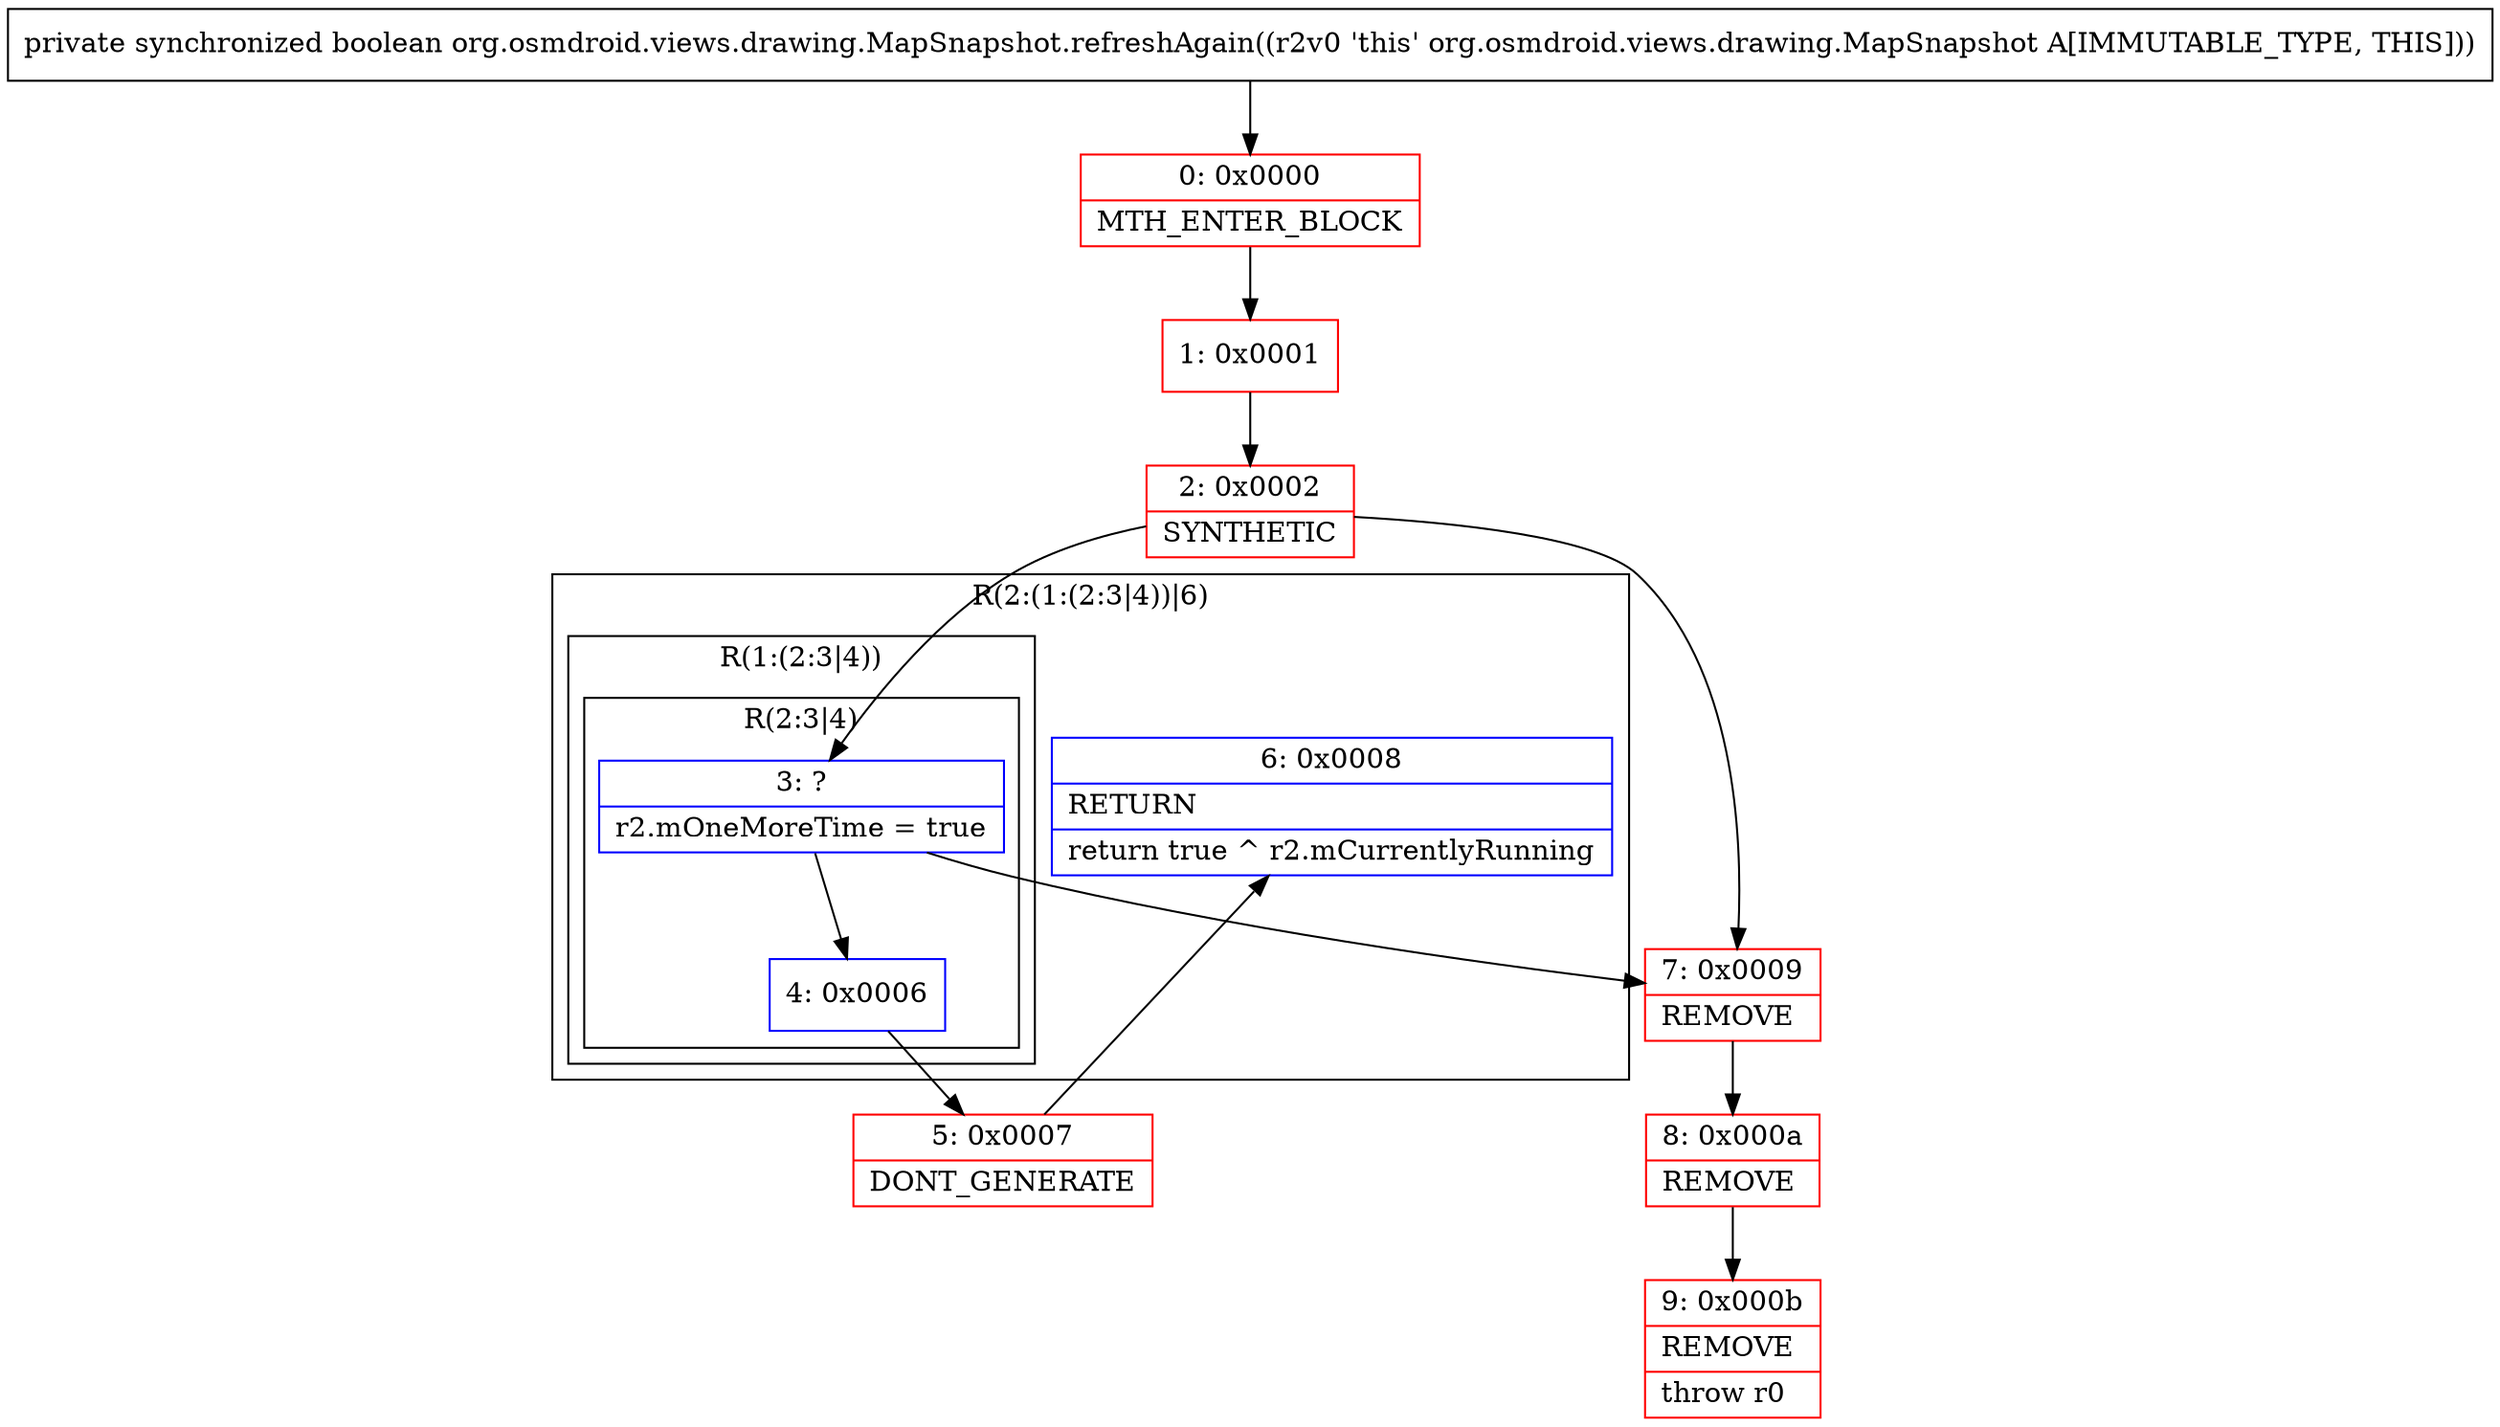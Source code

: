 digraph "CFG fororg.osmdroid.views.drawing.MapSnapshot.refreshAgain()Z" {
subgraph cluster_Region_2093602859 {
label = "R(2:(1:(2:3|4))|6)";
node [shape=record,color=blue];
subgraph cluster_Region_1878371328 {
label = "R(1:(2:3|4))";
node [shape=record,color=blue];
subgraph cluster_Region_2091314946 {
label = "R(2:3|4)";
node [shape=record,color=blue];
Node_3 [shape=record,label="{3\:\ ?|r2.mOneMoreTime = true\l}"];
Node_4 [shape=record,label="{4\:\ 0x0006}"];
}
}
Node_6 [shape=record,label="{6\:\ 0x0008|RETURN\l|return true ^ r2.mCurrentlyRunning\l}"];
}
Node_0 [shape=record,color=red,label="{0\:\ 0x0000|MTH_ENTER_BLOCK\l}"];
Node_1 [shape=record,color=red,label="{1\:\ 0x0001}"];
Node_2 [shape=record,color=red,label="{2\:\ 0x0002|SYNTHETIC\l}"];
Node_5 [shape=record,color=red,label="{5\:\ 0x0007|DONT_GENERATE\l}"];
Node_7 [shape=record,color=red,label="{7\:\ 0x0009|REMOVE\l}"];
Node_8 [shape=record,color=red,label="{8\:\ 0x000a|REMOVE\l}"];
Node_9 [shape=record,color=red,label="{9\:\ 0x000b|REMOVE\l|throw r0\l}"];
MethodNode[shape=record,label="{private synchronized boolean org.osmdroid.views.drawing.MapSnapshot.refreshAgain((r2v0 'this' org.osmdroid.views.drawing.MapSnapshot A[IMMUTABLE_TYPE, THIS])) }"];
MethodNode -> Node_0;
Node_3 -> Node_4;
Node_3 -> Node_7;
Node_4 -> Node_5;
Node_0 -> Node_1;
Node_1 -> Node_2;
Node_2 -> Node_3;
Node_2 -> Node_7;
Node_5 -> Node_6;
Node_7 -> Node_8;
Node_8 -> Node_9;
}

